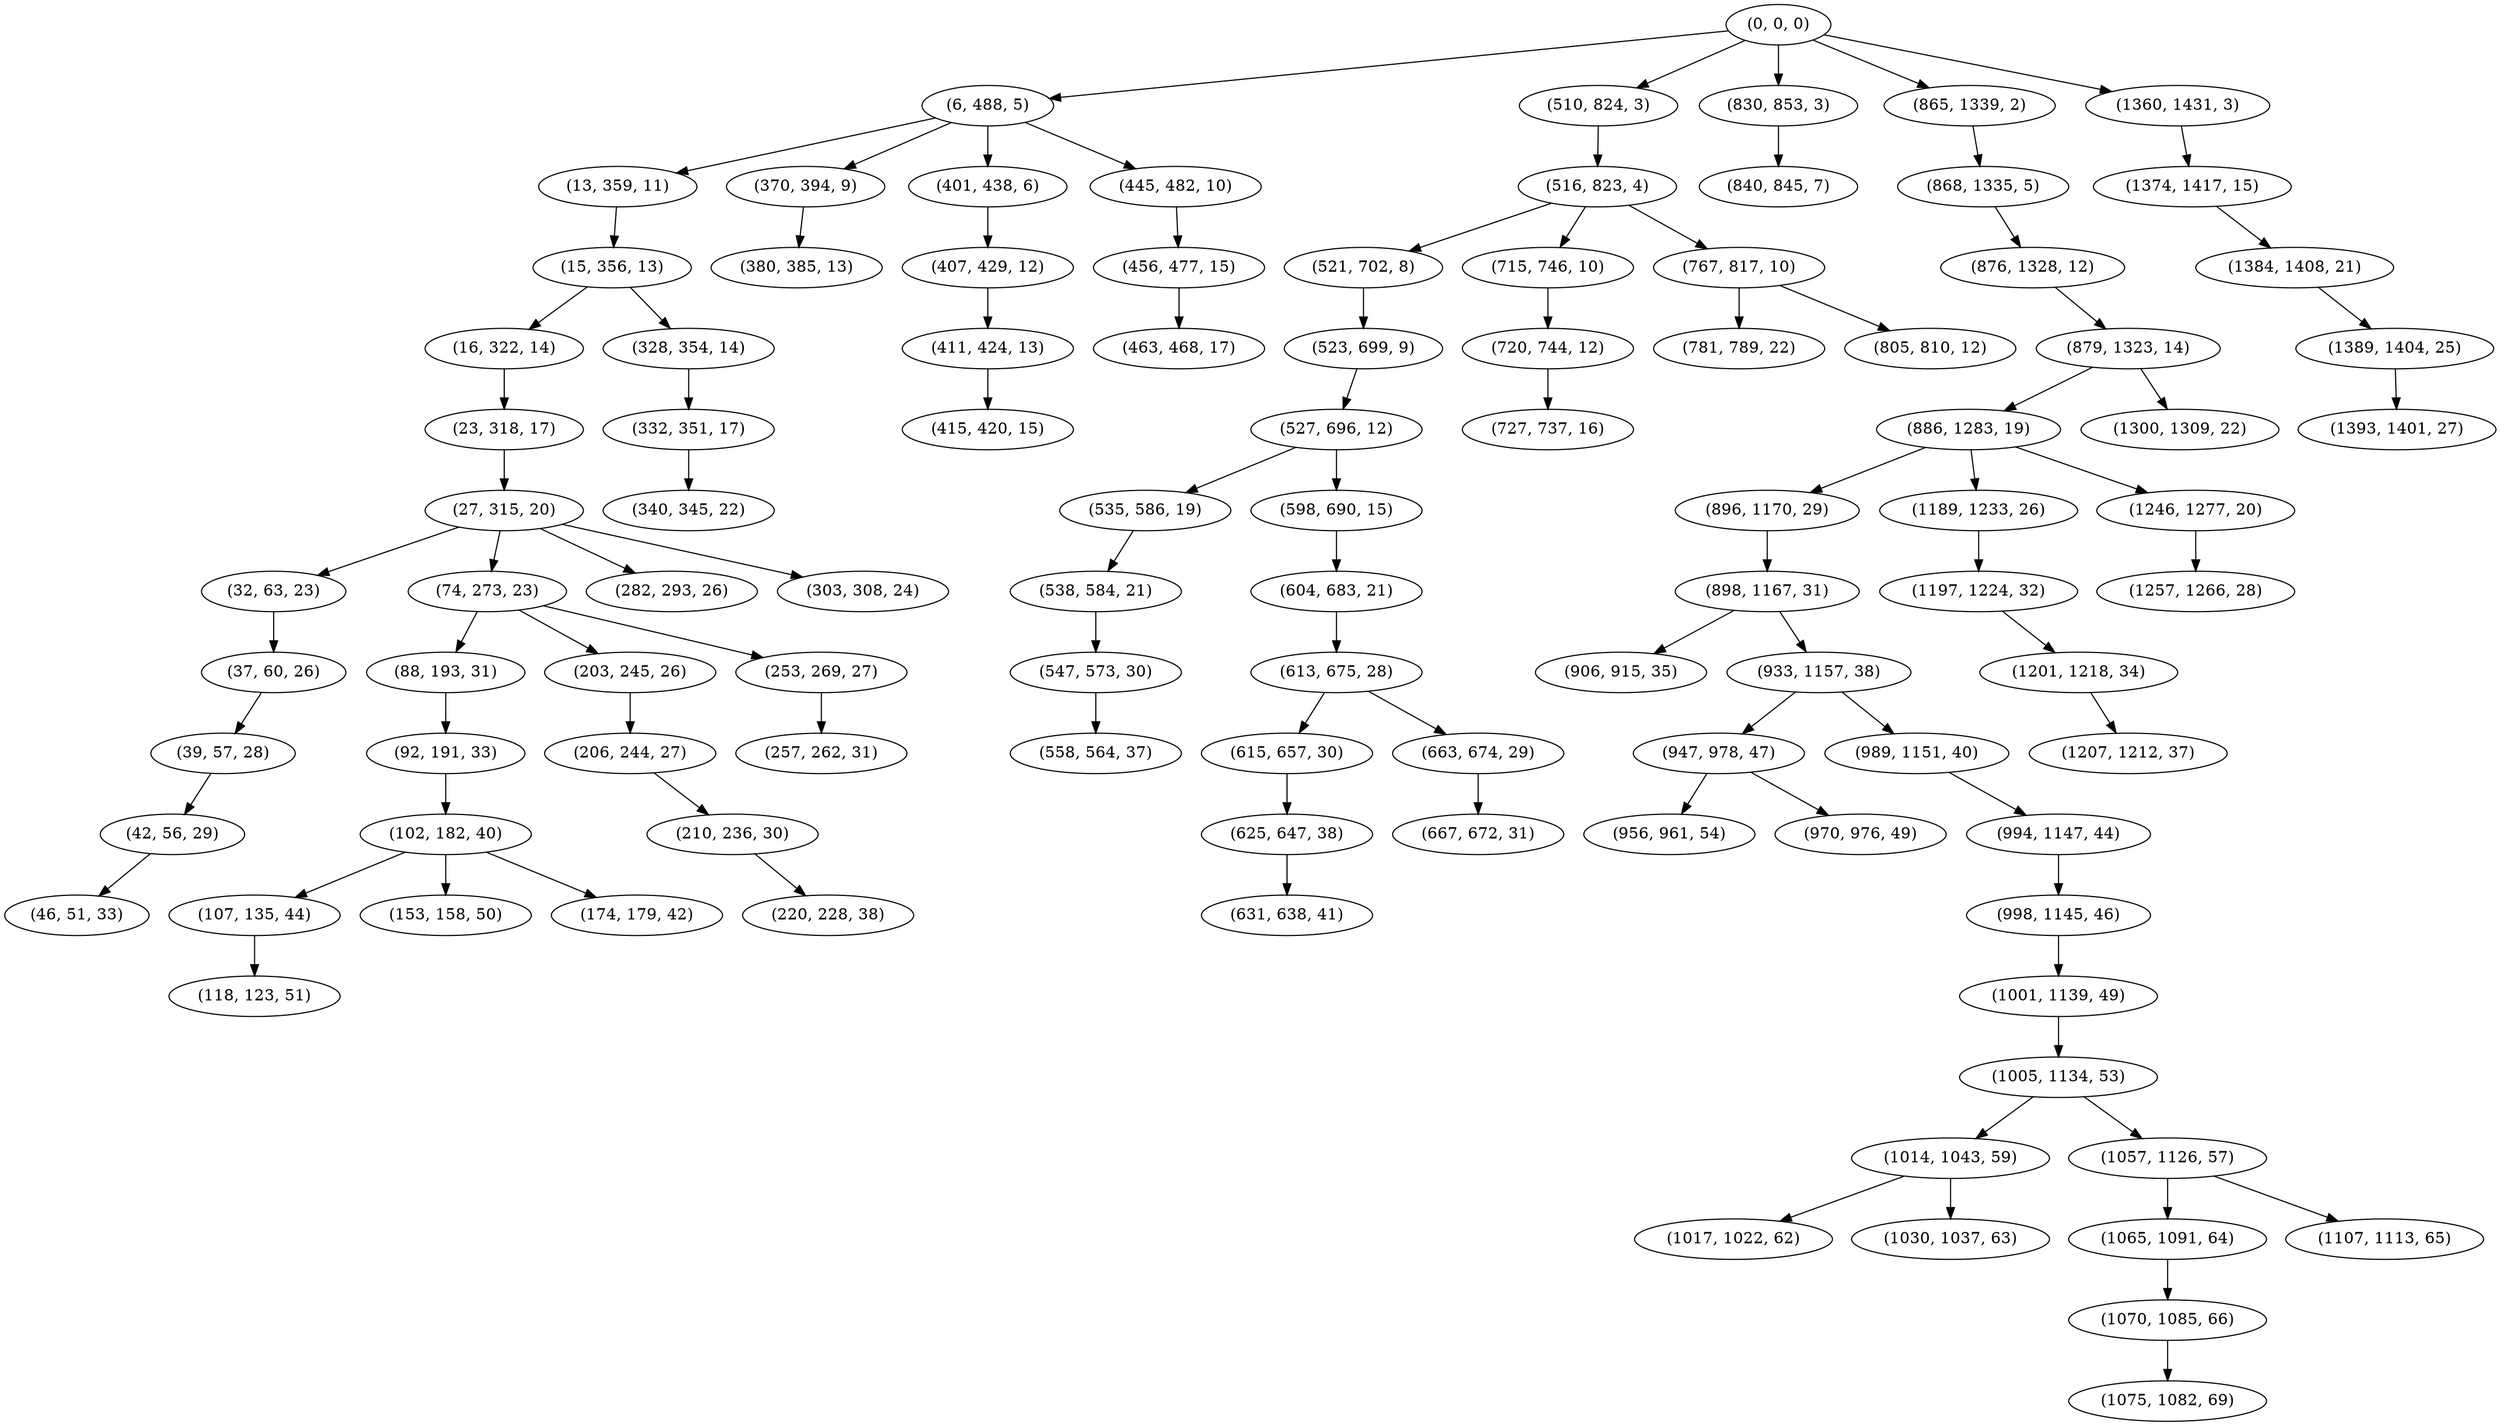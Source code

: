 digraph tree {
    "(0, 0, 0)";
    "(6, 488, 5)";
    "(13, 359, 11)";
    "(15, 356, 13)";
    "(16, 322, 14)";
    "(23, 318, 17)";
    "(27, 315, 20)";
    "(32, 63, 23)";
    "(37, 60, 26)";
    "(39, 57, 28)";
    "(42, 56, 29)";
    "(46, 51, 33)";
    "(74, 273, 23)";
    "(88, 193, 31)";
    "(92, 191, 33)";
    "(102, 182, 40)";
    "(107, 135, 44)";
    "(118, 123, 51)";
    "(153, 158, 50)";
    "(174, 179, 42)";
    "(203, 245, 26)";
    "(206, 244, 27)";
    "(210, 236, 30)";
    "(220, 228, 38)";
    "(253, 269, 27)";
    "(257, 262, 31)";
    "(282, 293, 26)";
    "(303, 308, 24)";
    "(328, 354, 14)";
    "(332, 351, 17)";
    "(340, 345, 22)";
    "(370, 394, 9)";
    "(380, 385, 13)";
    "(401, 438, 6)";
    "(407, 429, 12)";
    "(411, 424, 13)";
    "(415, 420, 15)";
    "(445, 482, 10)";
    "(456, 477, 15)";
    "(463, 468, 17)";
    "(510, 824, 3)";
    "(516, 823, 4)";
    "(521, 702, 8)";
    "(523, 699, 9)";
    "(527, 696, 12)";
    "(535, 586, 19)";
    "(538, 584, 21)";
    "(547, 573, 30)";
    "(558, 564, 37)";
    "(598, 690, 15)";
    "(604, 683, 21)";
    "(613, 675, 28)";
    "(615, 657, 30)";
    "(625, 647, 38)";
    "(631, 638, 41)";
    "(663, 674, 29)";
    "(667, 672, 31)";
    "(715, 746, 10)";
    "(720, 744, 12)";
    "(727, 737, 16)";
    "(767, 817, 10)";
    "(781, 789, 22)";
    "(805, 810, 12)";
    "(830, 853, 3)";
    "(840, 845, 7)";
    "(865, 1339, 2)";
    "(868, 1335, 5)";
    "(876, 1328, 12)";
    "(879, 1323, 14)";
    "(886, 1283, 19)";
    "(896, 1170, 29)";
    "(898, 1167, 31)";
    "(906, 915, 35)";
    "(933, 1157, 38)";
    "(947, 978, 47)";
    "(956, 961, 54)";
    "(970, 976, 49)";
    "(989, 1151, 40)";
    "(994, 1147, 44)";
    "(998, 1145, 46)";
    "(1001, 1139, 49)";
    "(1005, 1134, 53)";
    "(1014, 1043, 59)";
    "(1017, 1022, 62)";
    "(1030, 1037, 63)";
    "(1057, 1126, 57)";
    "(1065, 1091, 64)";
    "(1070, 1085, 66)";
    "(1075, 1082, 69)";
    "(1107, 1113, 65)";
    "(1189, 1233, 26)";
    "(1197, 1224, 32)";
    "(1201, 1218, 34)";
    "(1207, 1212, 37)";
    "(1246, 1277, 20)";
    "(1257, 1266, 28)";
    "(1300, 1309, 22)";
    "(1360, 1431, 3)";
    "(1374, 1417, 15)";
    "(1384, 1408, 21)";
    "(1389, 1404, 25)";
    "(1393, 1401, 27)";
    "(0, 0, 0)" -> "(6, 488, 5)";
    "(0, 0, 0)" -> "(510, 824, 3)";
    "(0, 0, 0)" -> "(830, 853, 3)";
    "(0, 0, 0)" -> "(865, 1339, 2)";
    "(0, 0, 0)" -> "(1360, 1431, 3)";
    "(6, 488, 5)" -> "(13, 359, 11)";
    "(6, 488, 5)" -> "(370, 394, 9)";
    "(6, 488, 5)" -> "(401, 438, 6)";
    "(6, 488, 5)" -> "(445, 482, 10)";
    "(13, 359, 11)" -> "(15, 356, 13)";
    "(15, 356, 13)" -> "(16, 322, 14)";
    "(15, 356, 13)" -> "(328, 354, 14)";
    "(16, 322, 14)" -> "(23, 318, 17)";
    "(23, 318, 17)" -> "(27, 315, 20)";
    "(27, 315, 20)" -> "(32, 63, 23)";
    "(27, 315, 20)" -> "(74, 273, 23)";
    "(27, 315, 20)" -> "(282, 293, 26)";
    "(27, 315, 20)" -> "(303, 308, 24)";
    "(32, 63, 23)" -> "(37, 60, 26)";
    "(37, 60, 26)" -> "(39, 57, 28)";
    "(39, 57, 28)" -> "(42, 56, 29)";
    "(42, 56, 29)" -> "(46, 51, 33)";
    "(74, 273, 23)" -> "(88, 193, 31)";
    "(74, 273, 23)" -> "(203, 245, 26)";
    "(74, 273, 23)" -> "(253, 269, 27)";
    "(88, 193, 31)" -> "(92, 191, 33)";
    "(92, 191, 33)" -> "(102, 182, 40)";
    "(102, 182, 40)" -> "(107, 135, 44)";
    "(102, 182, 40)" -> "(153, 158, 50)";
    "(102, 182, 40)" -> "(174, 179, 42)";
    "(107, 135, 44)" -> "(118, 123, 51)";
    "(203, 245, 26)" -> "(206, 244, 27)";
    "(206, 244, 27)" -> "(210, 236, 30)";
    "(210, 236, 30)" -> "(220, 228, 38)";
    "(253, 269, 27)" -> "(257, 262, 31)";
    "(328, 354, 14)" -> "(332, 351, 17)";
    "(332, 351, 17)" -> "(340, 345, 22)";
    "(370, 394, 9)" -> "(380, 385, 13)";
    "(401, 438, 6)" -> "(407, 429, 12)";
    "(407, 429, 12)" -> "(411, 424, 13)";
    "(411, 424, 13)" -> "(415, 420, 15)";
    "(445, 482, 10)" -> "(456, 477, 15)";
    "(456, 477, 15)" -> "(463, 468, 17)";
    "(510, 824, 3)" -> "(516, 823, 4)";
    "(516, 823, 4)" -> "(521, 702, 8)";
    "(516, 823, 4)" -> "(715, 746, 10)";
    "(516, 823, 4)" -> "(767, 817, 10)";
    "(521, 702, 8)" -> "(523, 699, 9)";
    "(523, 699, 9)" -> "(527, 696, 12)";
    "(527, 696, 12)" -> "(535, 586, 19)";
    "(527, 696, 12)" -> "(598, 690, 15)";
    "(535, 586, 19)" -> "(538, 584, 21)";
    "(538, 584, 21)" -> "(547, 573, 30)";
    "(547, 573, 30)" -> "(558, 564, 37)";
    "(598, 690, 15)" -> "(604, 683, 21)";
    "(604, 683, 21)" -> "(613, 675, 28)";
    "(613, 675, 28)" -> "(615, 657, 30)";
    "(613, 675, 28)" -> "(663, 674, 29)";
    "(615, 657, 30)" -> "(625, 647, 38)";
    "(625, 647, 38)" -> "(631, 638, 41)";
    "(663, 674, 29)" -> "(667, 672, 31)";
    "(715, 746, 10)" -> "(720, 744, 12)";
    "(720, 744, 12)" -> "(727, 737, 16)";
    "(767, 817, 10)" -> "(781, 789, 22)";
    "(767, 817, 10)" -> "(805, 810, 12)";
    "(830, 853, 3)" -> "(840, 845, 7)";
    "(865, 1339, 2)" -> "(868, 1335, 5)";
    "(868, 1335, 5)" -> "(876, 1328, 12)";
    "(876, 1328, 12)" -> "(879, 1323, 14)";
    "(879, 1323, 14)" -> "(886, 1283, 19)";
    "(879, 1323, 14)" -> "(1300, 1309, 22)";
    "(886, 1283, 19)" -> "(896, 1170, 29)";
    "(886, 1283, 19)" -> "(1189, 1233, 26)";
    "(886, 1283, 19)" -> "(1246, 1277, 20)";
    "(896, 1170, 29)" -> "(898, 1167, 31)";
    "(898, 1167, 31)" -> "(906, 915, 35)";
    "(898, 1167, 31)" -> "(933, 1157, 38)";
    "(933, 1157, 38)" -> "(947, 978, 47)";
    "(933, 1157, 38)" -> "(989, 1151, 40)";
    "(947, 978, 47)" -> "(956, 961, 54)";
    "(947, 978, 47)" -> "(970, 976, 49)";
    "(989, 1151, 40)" -> "(994, 1147, 44)";
    "(994, 1147, 44)" -> "(998, 1145, 46)";
    "(998, 1145, 46)" -> "(1001, 1139, 49)";
    "(1001, 1139, 49)" -> "(1005, 1134, 53)";
    "(1005, 1134, 53)" -> "(1014, 1043, 59)";
    "(1005, 1134, 53)" -> "(1057, 1126, 57)";
    "(1014, 1043, 59)" -> "(1017, 1022, 62)";
    "(1014, 1043, 59)" -> "(1030, 1037, 63)";
    "(1057, 1126, 57)" -> "(1065, 1091, 64)";
    "(1057, 1126, 57)" -> "(1107, 1113, 65)";
    "(1065, 1091, 64)" -> "(1070, 1085, 66)";
    "(1070, 1085, 66)" -> "(1075, 1082, 69)";
    "(1189, 1233, 26)" -> "(1197, 1224, 32)";
    "(1197, 1224, 32)" -> "(1201, 1218, 34)";
    "(1201, 1218, 34)" -> "(1207, 1212, 37)";
    "(1246, 1277, 20)" -> "(1257, 1266, 28)";
    "(1360, 1431, 3)" -> "(1374, 1417, 15)";
    "(1374, 1417, 15)" -> "(1384, 1408, 21)";
    "(1384, 1408, 21)" -> "(1389, 1404, 25)";
    "(1389, 1404, 25)" -> "(1393, 1401, 27)";
}
